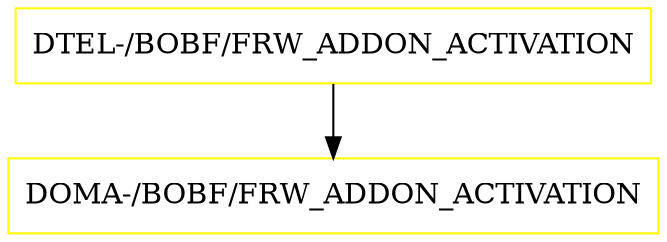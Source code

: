 digraph G {
  "DTEL-/BOBF/FRW_ADDON_ACTIVATION" [shape=box,color=yellow];
  "DOMA-/BOBF/FRW_ADDON_ACTIVATION" [shape=box,color=yellow,URL="./DOMA_%23BOBF%23FRW_ADDON_ACTIVATION.html"];
  "DTEL-/BOBF/FRW_ADDON_ACTIVATION" -> "DOMA-/BOBF/FRW_ADDON_ACTIVATION";
}
